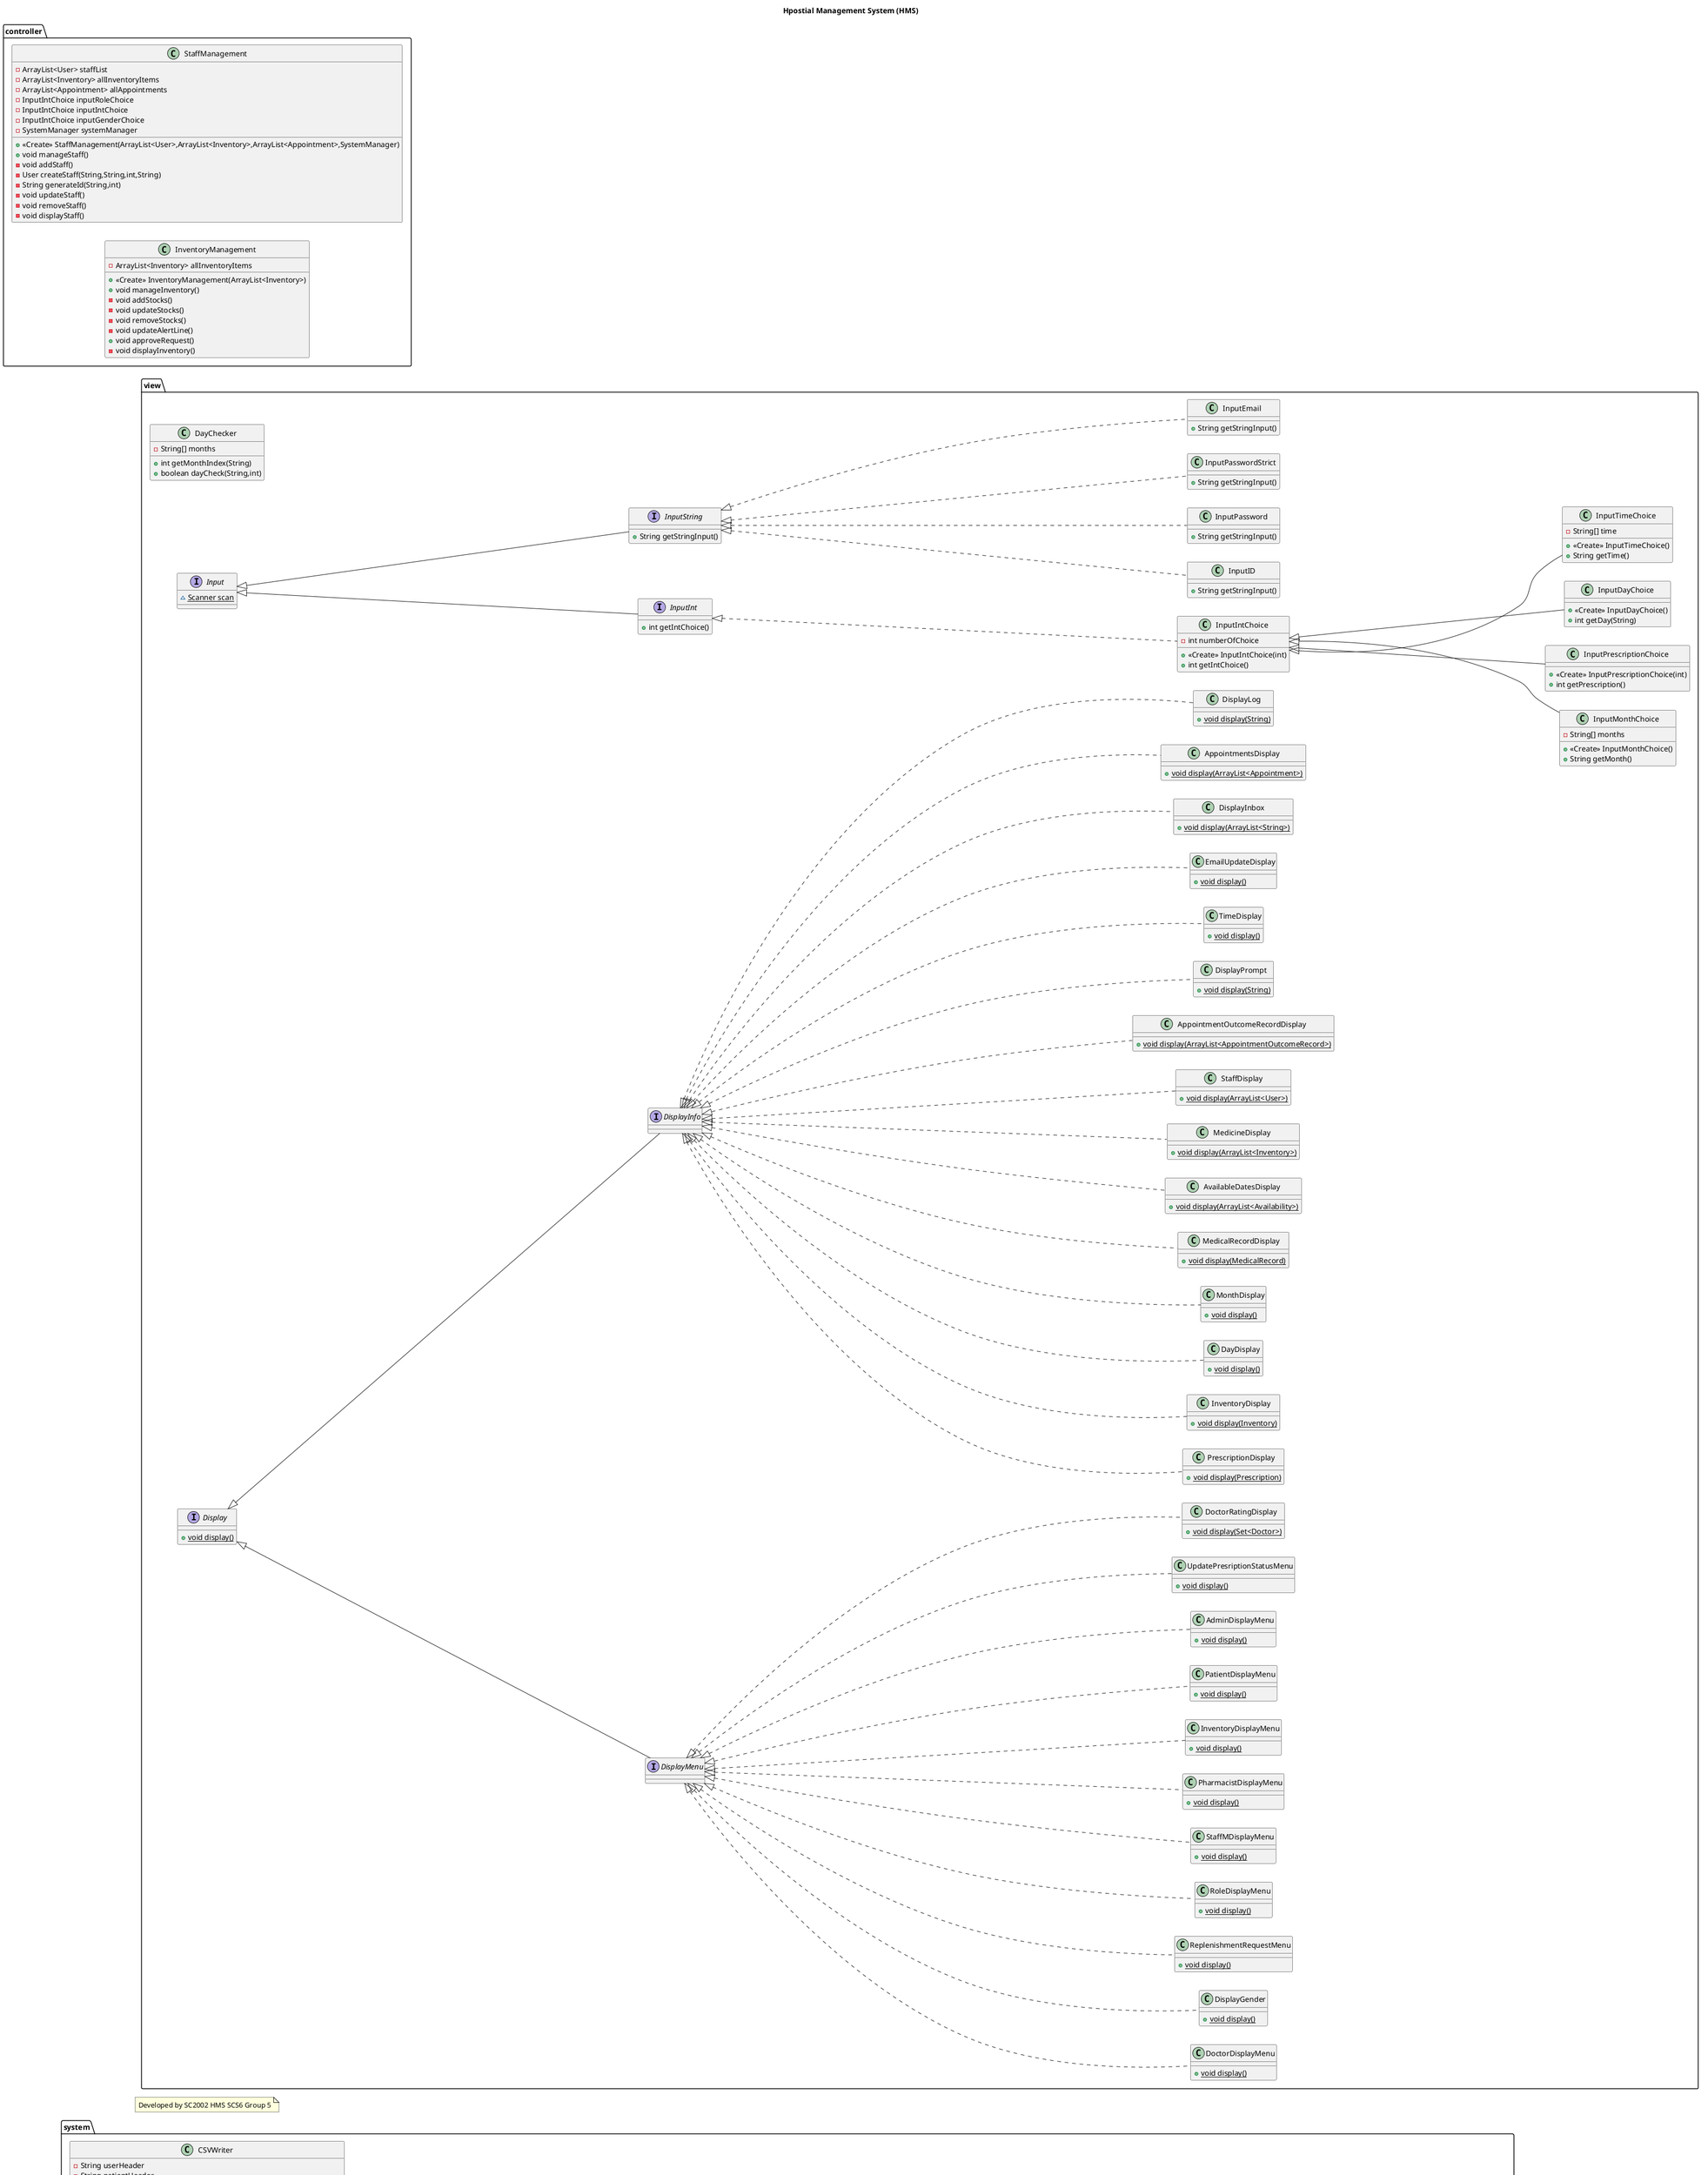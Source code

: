@startuml
left to right direction

' Title and global note
title Hpostial Management System (HMS)

note as teamNote
  Developed by SC2002 HMS SCS6 Group 5
end note


class model.AppointmentOutcomeRecord {
- String date
- String diagnoses
- String treatment
- String consultationNotes
- ArrayList<Prescription> prescriptionList
+ <<Create>> AppointmentOutcomeRecord(String,String,String,ArrayList<Prescription>,String)
+ String getDate()
+ String getDiagnoses()
+ String getTreatment()
+ ArrayList<Prescription> getPrescriptionList()
+ String getConsultationNotes()
+ void setConsultationNotes(String)
+ void setDiagnoses(String)
+ void setTreatment(String)
+ void setPrescriptionList(ArrayList<Prescription>)
+ void printInfo()
}


class system.PatientParser{
- Available availableDates
- ArrayList<Appointment> allAppointments
+ <<Create>> PatientParser(Available,ArrayList<Appointment>)
+ Patient parse(String)
}


class view.UpdatePresriptionStatusMenu {
+ {static} void display()
}

class view.InputTimeChoice {
- String[] time
+ <<Create>> InputTimeChoice()
+ String getTime()
}


class model.Prescription {
- String medicineName
- PrescriptionStatus status
+ <<Create>> Prescription(String)
+ void updateStatus()
+ String getName()
+ PrescriptionStatus getStatus()
+ void display()
}


enum model.PrescriptionStatus {
+  PENDING
+  DISPENSED
}

class view.TimeDisplay {
+ {static} void display()
}

class system.StaffParser {
- ArrayList<AppointmentOutcomeRecord> allAppointmentOutcomeRecords
- Available availableDates
- ArrayList<Inventory> storage
- ArrayList<User> staffList
- ArrayList<Appointment> allAppointments
- SystemManager systemManager
+ <<Create>> StaffParser(Available,ArrayList<AppointmentOutcomeRecord>,ArrayList<Inventory>,ArrayList<Appointment>,SystemManager,ArrayList<User>)
+ User parse(String)
}


class view.EmailUpdateDisplay {
+ {static} void display()
}

interface view.DisplayMenu {
}
abstract class model.User {
- String userId
- String password
- String name
- int age
- String gender
- ArrayList<String> inbox
+ <<Create>> User(String,String,int,String)
+ void showInbox()
+ void sendMessage(User,String)
+ void changePassword(String)
+ String getUserId()
+ String getName()
+ int getAge()
+ String getGender()
+ String getPassword()
+ void setName(String)
+ void setAge(int)
+ void setGender(String)
+ {abstract}void displayMenu()
+ void setStaffList(ArrayList<User>)
}


class controller.StaffManagement {
- ArrayList<User> staffList
- ArrayList<Inventory> allInventoryItems
- ArrayList<Appointment> allAppointments
- InputIntChoice inputRoleChoice
- InputIntChoice inputIntChoice
- InputIntChoice inputGenderChoice
- SystemManager systemManager
+ <<Create>> StaffManagement(ArrayList<User>,ArrayList<Inventory>,ArrayList<Appointment>,SystemManager)
+ void manageStaff()
- void addStaff()
- User createStaff(String,String,int,String)
- String generateId(String,int)
- void updateStaff()
- void removeStaff()
- void displayStaff()
}


class view.DoctorRatingDisplay {
+ {static} void display(Set<Doctor>)
}

class view.DisplayInbox {
+ {static} void display(ArrayList<String>)
}

class system.Writer {
- ArrayList<Inventory> allInventoryItem
- ArrayList<User> staffList
- ArrayList<User> patientList
+ <<Create>> Writer(ArrayList<User>,ArrayList<User>,ArrayList<Inventory>)
+ void writeDataIntoCSV()
}


class view.AppointmentsDisplay {
+ {static} void display(ArrayList<Appointment>)
}

class view.DayChecker {
- String[] months
+ int getMonthIndex(String)
+ boolean dayCheck(String,int)
}


class view.DisplayLog {
+ {static} void display(String)
}

class view.InputMonthChoice {
- String[] months
+ <<Create>> InputMonthChoice()
+ String getMonth()
}


class view.PrescriptionDisplay implements view.DisplayInfo{
+ {static} void display(Prescription)
}

interface view.InputInt {
+ int getIntChoice()
}

class view.InputPrescriptionChoice {
+ <<Create>> InputPrescriptionChoice(int)
+ int getPrescription()
}

class model.Appointment {
- Patient patient
- Doctor doctor
- String date
- String time
- String status
- AppointmentOutcomeRecord outcome
+ <<Create>> Appointment(Doctor,String,String,Patient)
+ void updateAppointment(AppointmentOutcomeRecord)
+ void printInfoForAdmin()
+ AppointmentOutcomeRecord getAppointmentOutcome()
+ String getDate()
+ String getTime()
+ Doctor getDoctor()
+ Patient getPatient()
+ String getStatus()
+ void setStatus(String)
}


class view.InventoryDisplay {
+ {static} void display(Inventory)
}

class view.DoctorDisplayMenu {
+ {static} void display()
}

class model.Pharmacist {
- Scanner scan
- ArrayList<AppointmentOutcomeRecord> allAppointmentOutcomeRecords
- ArrayList<Inventory> allInventoryItems
- ArrayList<User> staffList
+ <<Create>> Pharmacist(String,String,int,String,Available,ArrayList<AppointmentOutcomeRecord>,ArrayList<Inventory>,ArrayList<User>)
+ void setStaffList(ArrayList<User>)
+ void displayMenu()
+ void viewAppointmentOutcomeRecords()
+ void updatePrescriptionStatus()
- void updateInventory(Prescription)
+ void viewMedicationInventory()
+ void replenishmentRequest()
- User getAdmin()
}


class view.DayDisplay {
+ {static} void display()
}

class view.InputID {
+ String getStringInput()
}

class view.MonthDisplay {
+ {static} void display()
}

class view.MedicalRecordDisplay {
+ {static} void display(MedicalRecord)
}

class system.SessionManager {
- String id
- User currentUser
- ArrayList<User> users
+ <<Create>> SessionManager(ArrayList<User>)
+ void startNewSession()
- void getUserID()
- void getPassword()
}


interface view.Input {
~ {static} Scanner scan
}

class system.CSVWriter {
- String userHeader
- String patientHeader
- String medicineHeader
- String StaffFilePath
- String PatientFilePath
- String MedicineFilePath
- ArrayList<User> staffList
- ArrayList<User> patientList
- ArrayList<Inventory> allInventoryItem
+ <<Create>> CSVWriter(ArrayList<User>,ArrayList<User>,ArrayList<Inventory>)
- void writeUser(ArrayList<User>)
- void writePatient(ArrayList<User>)
- void writeMedicine(ArrayList<Inventory>)
+ void writeData()
}


class view.InputDayChoice {
+ <<Create>> InputDayChoice()
+ int getDay(String)
}

interface view.Display {
+ {static} void display()
}

class system.HMS {
+ {static} void main(String[])
}

class view.AvailableDatesDisplay implements view.DisplayInfo{
+ {static} void display(ArrayList<Availability>)
}

class model.Doctor {
- ArrayList<MedicalRecord> patientMedicalRecords
- Available personalSchedule
- Available availableDates
- ArrayList<Appointment> appointmentRequests
- ArrayList<Appointment> upcomingAppointments
- ArrayList<AppointmentOutcomeRecord> allAppointmentOutcomeRecords
- Scanner scan
- ArrayList<Inventory> storage
+ <<Create>> Doctor(String,String,int,String,Available,ArrayList<AppointmentOutcomeRecord>,ArrayList<Inventory>)
+ void displayMenu()
+ void viewPersonalSchedule()
+ void viewPatientMedicalRecords()
+ void updatePatientMedicalRecord()
+ void setAvailability()
+ void incomingAppointment(Appointment)
+ void removeIncommingAppointment(Appointment)
- void updatePatientList()
+ void acceptOrDecline()
+ void viewUpcomingAppointments()
+ void recordAppointmentOutcome()
}


class view.InputPassword {
+ String getStringInput()
}

class view.InputPasswordStrict {
+ String getStringInput()
}

class view.DisplayGender {
+ {static} void display()
}

class view.ReplenishmentRequestMenu {
+ {static} void display()
}

interface view.InputString {
+ String getStringInput()
}

class view.RoleDisplayMenu {
+ {static} void display()
}

class model.Patient {
- MedicalRecord medicalRecord
- ArrayList<Appointment> scheduledAppointments
- Available availableDates
- ArrayList<AppointmentOutcomeRecord> appointmentOutcomeRecords
- ArrayList<Appointment> allAppointments
+ <<Create>> Patient(String,String,int,String,String,String,Available,String,ArrayList<Appointment>)
+ void displayMenu()
+ MedicalRecord getMedicalRecord()
+ ArrayList<Appointment> getScheduledAppointments()
+ void updateAppointmentOutcomeRecords(Appointment)
+ void viewMedicalRecord()
+ void updatePersonalInfo(String)
+ void updatePatientOutcome(AppointmentOutcomeRecord)
+ void viewAppointmentOutcomeRecords()
+ void viewScheduledAppointments()
+ void scheduleAppointment()
+ void rescheduleAppointment()
+ boolean cancelAppointment()
}


class view.StaffMDisplayMenu {
+ {static} void display()
}

class view.MedicineDisplay {
+ {static} void display(ArrayList<Inventory>)
}

class model.Administrator {
- InventoryManagement inventoryManagement
- StaffManagement staffManagement
- ArrayList<Appointment> allAppointments
- InputIntChoice inputIntChoice
- SystemManager systemManager
- ArrayList<User> staffList
+ <<Create>> Administrator(String,String,int,String,ArrayList<Inventory>,ArrayList<User>,ArrayList<Appointment>,SystemManager)
+ void setStaffList(ArrayList<User>)
+ void manageInventory()
+ void approveRequest()
+ void manageStaff()
+ void displayMenu()
- void viewAppointment(ArrayList<Appointment>)
}


class view.StaffDisplay {
+ {static} void display(ArrayList<User>)
}

class model.MedicalRecord {
- String userId
- String email
- String gender
- String name
- String bloodType
- String dateOfBirth
- ArrayList<AppointmentOutcomeRecord> diagnosesTreatmentPrescription
+ <<Create>> MedicalRecord(String,String,String,String,String,String)
+ void updateRecord(String)
+ void updateRecord(AppointmentOutcomeRecord)
+ String getUserId()
+ String getName()
+ String getEmail()
+ String getBloodType()
+ String getDateOfBirth()
+ String getGender()
+ String getContact()
+ ArrayList<AppointmentOutcomeRecord> getDiagnosesTreatmentPrescription()
}


class model.DoctorRating {
+ void updateRating(int)
}

class model.Rating {
- float rating
- int count
+ void updateRating(int)
+ float getRating()
+ int getCount()
+ void setRating(float)
+ void setCount(int)
}


class view.InputEmail {
+ String getStringInput()
}

class model.Inventory {
- String medicineName
- int stockAvailable
- Status status
- RequestStatus reqStatus
+ <<Create>> Inventory(String,int,int)
+ boolean updateStock()
- void lowStockAlert()
+ String getName()
+ int getStock()
+ void setStock(int)
+ Status getStatus()
+ RequestStatus getreqStatus()
+ int getAlertLevel()
+ void setStatus(Status)
+ void setreqStatus(RequestStatus)
+ void setAlertLevel(int)
+ void display()
}


enum model.RequestStatus {
+  NULL
+  PENDING
+  APPROVED
}

enum model.Status {
+  SUFFICIENT
+  LOW
}

class controller.InventoryManagement {
- ArrayList<Inventory> allInventoryItems
+ <<Create>> InventoryManagement(ArrayList<Inventory>)
+ void manageInventory()
- void addStocks()
- void updateStocks()
- void removeStocks()
- void updateAlertLine()
+ void approveRequest()
- void displayInventory()
}


class model.Available {
- ArrayList<Availability> availableDates
- Scanner scan
+ int viewAvailableAppointmentSlots()
+ Appointment selectAvailableSlot(ArrayList<Appointment>,Patient)
+ void updateAvailableDates(Doctor,String,String)
+ void addAvailableDates(Availability)
}


class view.PharmacistDisplayMenu {
+ {static} void display()
}

class view.AppointmentOutcomeRecordDisplay {
+ {static} void display(ArrayList<AppointmentOutcomeRecord>)
}

class system.CSVReader {
+ ArrayList<T> read(String,CSVParser<T>)
}

interface system.CSVReader$CSVParser {
~ T parse(String)
}

interface view.DisplayInfo {
}
class view.InventoryDisplayMenu {
+ {static} void display()
}

class system.InventoryParser {
+ Inventory parse(String)
}

class view.InputIntChoice {
- int numberOfChoice
+ <<Create>> InputIntChoice(int)
+ int getIntChoice()
}


class system.SystemManager {
- SessionManager sessionManager
- ArrayList<Inventory> storage
- ArrayList<User> staffList
- ArrayList<User> patientList
- Available availableDates
- ArrayList<Appointment> allAppointments
- ArrayList<AppointmentOutcomeRecord> allAppointmentOutcomeRecords
- boolean shutdown
- ArrayList<User> users
- String medicineListPath
- String patientListPath
- String staffListPath
+ void initialise()
+ void loadData()
+ void runSystem()
+ void saveData()
+ void shutdown()
+ void addUser(User)
+ ArrayList<Inventory> getStorage()
+ ArrayList<User> getStaffList()
+ Available getAvailableDates()
+ ArrayList<Appointment> getAllAppointments()
+ ArrayList<AppointmentOutcomeRecord> getAllAppointmentOutcomeRecords()
}


class model.Availability {
- Doctor doctor
- String date
- String time
- String status
+ <<Create>> Availability(Doctor,String,String)
+ Doctor getDoctor()
+ String getDate()
+ String getTime()
+ String getStatus()
+ void setStatus(String)
}

class view.DisplayPrompt {
+ {static} void display(String)
}

class view.PatientDisplayMenu {
+ {static} void display()
}

class view.AdminDisplayMenu {
+ {static} void display()
}

class model.UpdateRating {
    + static void update(Rating rate, int newRate)
}

model.UpdateRating "update" ..> model.Rating
model.Doctor "1" --> model.DoctorRating

view.DisplayMenu <|.. view.UpdatePresriptionStatusMenu
view.InputIntChoice <|-- view.InputTimeChoice
view.DisplayInfo <|.. view.TimeDisplay
system.CSVReader$CSVParser <|.. system.StaffParser
view.DisplayInfo <|.. view.EmailUpdateDisplay
view.Display <|-- view.DisplayMenu
view.DisplayMenu <|.. view.DoctorRatingDisplay
view.DisplayInfo <|.. view.DisplayInbox
view.DisplayInfo <|.. view.AppointmentsDisplay
view.DisplayInfo <|.. view.DisplayLog
view.InputIntChoice <|-- view.InputMonthChoice
view.Input <|-- view.InputInt
view.InputIntChoice <|-- view.InputPrescriptionChoice
view.DisplayInfo <|.. view.InventoryDisplay
view.DisplayMenu <|.. view.DoctorDisplayMenu
model.User <|-- model.Pharmacist
view.DisplayInfo <|.. view.DayDisplay
view.InputString <|.. view.InputID
view.DisplayInfo <|.. view.MonthDisplay
view.DisplayInfo <|.. view.MedicalRecordDisplay
view.InputIntChoice <|-- view.InputDayChoice
model.User <|-- model.Doctor
view.InputString <|.. view.InputPassword
view.InputString <|.. view.InputPasswordStrict
view.DisplayMenu <|.. view.DisplayGender
view.DisplayMenu <|.. view.ReplenishmentRequestMenu
view.Input <|-- view.InputString
view.DisplayMenu <|.. view.RoleDisplayMenu
model.User <|-- model.Patient
view.DisplayMenu <|.. view.StaffMDisplayMenu
view.DisplayInfo <|.. view.MedicineDisplay
model.User <|-- model.Administrator
view.DisplayInfo <|.. view.StaffDisplay
model.Rating <|-- model.DoctorRating
view.InputString <|.. view.InputEmail
view.DisplayMenu <|.. view.PharmacistDisplayMenu
view.DisplayInfo <|.. view.AppointmentOutcomeRecordDisplay
system.CSVReader <|.. system.CSVReader$CSVParser
view.Display <|-- view.DisplayInfo
view.DisplayMenu <|.. view.InventoryDisplayMenu
system.CSVReader$CSVParser <|.. system.InventoryParser
system.CSVReader$CSVParser <|.. system.PatientParser
view.InputInt <|.. view.InputIntChoice
view.DisplayInfo <|.. view.DisplayPrompt
view.DisplayMenu <|.. view.PatientDisplayMenu
view.DisplayMenu <|.. view.AdminDisplayMenu

model.Patient "1" --> "1" model.MedicalRecord
model.Patient "*" --> model.AppointmentOutcomeRecord
model.Patient "*" *-- model.Appointment
model.Patient "1" --> model.Available
model.Available "*" *-- model.Availability
model.Doctor "1" --> model.Available
model.Doctor "1" *-- model.Appointment
model.Doctor ..> model.AppointmentOutcomeRecord : uses
model.Doctor ..> model.Prescription : uses
model.Doctor "*" *-- model.MedicalRecord
model.AppointmentOutcomeRecord "*" *-- model.Prescription
model.Pharmacist "*" o-- model.Inventory

@enduml